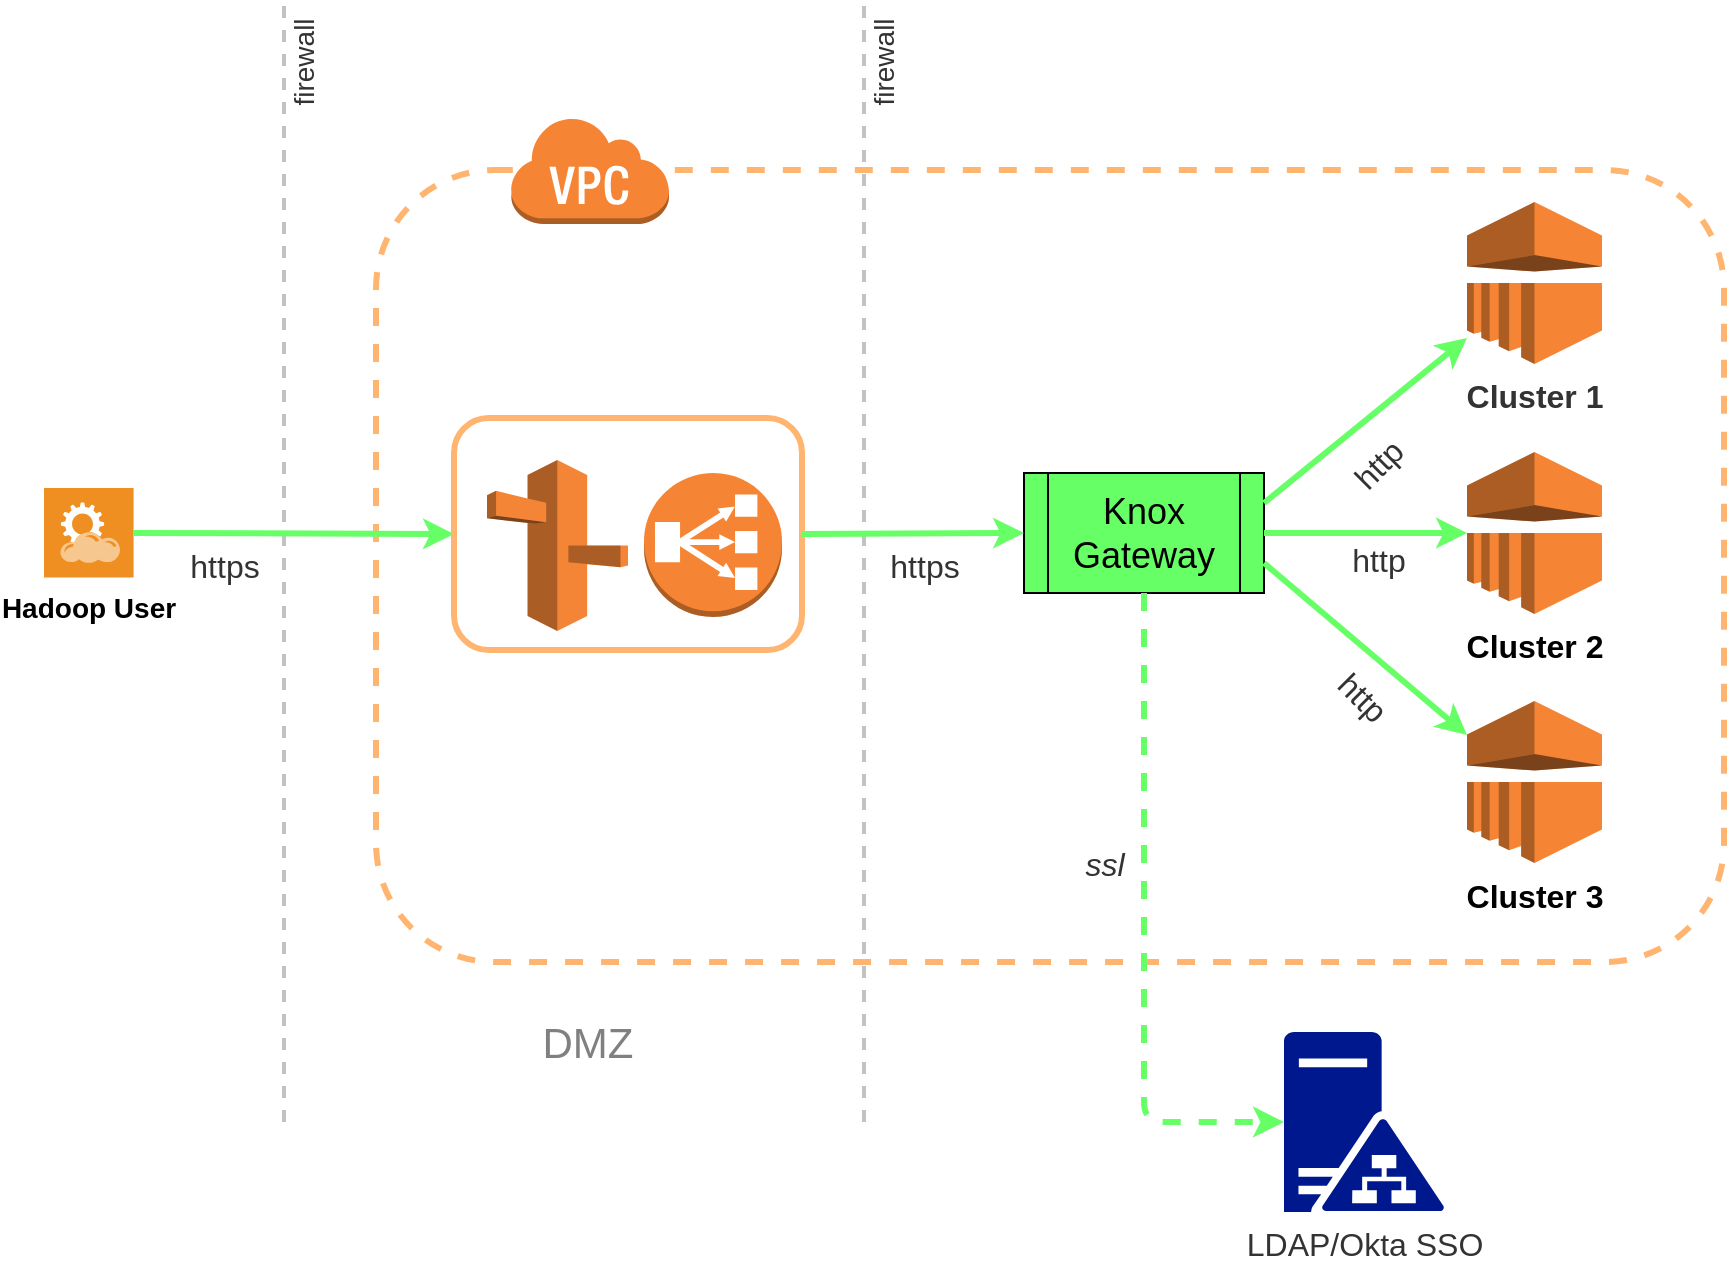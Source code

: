 <mxfile version="10.8.0" type="github"><diagram name="Page-1" id="aaaa8250-4180-3840-79b5-4cada1eebb92"><mxGraphModel dx="1398" dy="724" grid="1" gridSize="10" guides="1" tooltips="1" connect="1" arrows="1" fold="1" page="1" pageScale="1" pageWidth="1100" pageHeight="850" background="#ffffff" math="0" shadow="0"><root><mxCell id="0"/><mxCell id="1" parent="0"/><mxCell id="nFmiXf0jcU7KJvuhCaNH-19" value="" style="shape=rect;dashed=1;strokeColor=#FFB570;fillColor=none;fontSize=14;fontColor=#0078D7;align=center;html=1;rounded=1;strokeWidth=3;" vertex="1" parent="1"><mxGeometry x="256" y="234" width="674" height="396" as="geometry"/></mxCell><mxCell id="nFmiXf0jcU7KJvuhCaNH-6" value="" style="outlineConnect=0;dashed=0;verticalLabelPosition=bottom;verticalAlign=top;align=center;html=1;shape=mxgraph.aws3.classic_load_balancer;fillColor=#F58534;gradientColor=none;" vertex="1" parent="1"><mxGeometry x="390" y="385.5" width="69" height="72" as="geometry"/></mxCell><mxCell id="nFmiXf0jcU7KJvuhCaNH-7" value="Knox &lt;br style=&quot;font-size: 18px;&quot;&gt;Gateway" style="shape=process;whiteSpace=wrap;html=1;backgroundOutline=1;fontSize=18;fillColor=#66FF66;" vertex="1" parent="1"><mxGeometry x="580" y="385.5" width="120" height="60" as="geometry"/></mxCell><mxCell id="nFmiXf0jcU7KJvuhCaNH-9" value="Cluster 1" style="outlineConnect=0;dashed=0;verticalLabelPosition=bottom;verticalAlign=top;align=center;html=1;shape=mxgraph.aws3.emr;fillColor=#F58534;gradientColor=none;fontSize=16;fontStyle=1;fontColor=#333333;" vertex="1" parent="1"><mxGeometry x="801.5" y="250" width="67.5" height="81" as="geometry"/></mxCell><mxCell id="nFmiXf0jcU7KJvuhCaNH-11" value="Cluster 2" style="outlineConnect=0;dashed=0;verticalLabelPosition=bottom;verticalAlign=top;align=center;html=1;shape=mxgraph.aws3.emr;fillColor=#F58534;gradientColor=none;fontSize=16;fontStyle=1" vertex="1" parent="1"><mxGeometry x="801.5" y="375" width="67.5" height="81" as="geometry"/></mxCell><mxCell id="nFmiXf0jcU7KJvuhCaNH-12" value="Cluster 3" style="outlineConnect=0;dashed=0;verticalLabelPosition=bottom;verticalAlign=top;align=center;html=1;shape=mxgraph.aws3.emr;fillColor=#F58534;gradientColor=none;fontSize=16;fontStyle=1" vertex="1" parent="1"><mxGeometry x="801.5" y="499.5" width="67.5" height="81" as="geometry"/></mxCell><mxCell id="nFmiXf0jcU7KJvuhCaNH-13" value="" style="endArrow=classic;html=1;exitX=1;exitY=0.25;exitDx=0;exitDy=0;strokeColor=#66FF66;strokeWidth=3;" edge="1" parent="1" source="nFmiXf0jcU7KJvuhCaNH-7" target="nFmiXf0jcU7KJvuhCaNH-9"><mxGeometry width="50" height="50" relative="1" as="geometry"><mxPoint x="651.5" y="395.5" as="sourcePoint"/><mxPoint x="701.5" y="345.5" as="targetPoint"/></mxGeometry></mxCell><mxCell id="nFmiXf0jcU7KJvuhCaNH-14" value="" style="endArrow=classic;html=1;exitX=1;exitY=0.5;exitDx=0;exitDy=0;entryX=0;entryY=0.5;entryDx=0;entryDy=0;entryPerimeter=0;strokeColor=#66FF66;strokeWidth=3;" edge="1" parent="1" source="nFmiXf0jcU7KJvuhCaNH-7" target="nFmiXf0jcU7KJvuhCaNH-11"><mxGeometry width="50" height="50" relative="1" as="geometry"><mxPoint x="671.5" y="410.5" as="sourcePoint"/><mxPoint x="811.5" y="321.867" as="targetPoint"/></mxGeometry></mxCell><mxCell id="nFmiXf0jcU7KJvuhCaNH-15" value="" style="endArrow=classic;html=1;exitX=1;exitY=0.75;exitDx=0;exitDy=0;entryX=0;entryY=0.21;entryDx=0;entryDy=0;entryPerimeter=0;strokeColor=#66FF66;strokeWidth=3;" edge="1" parent="1" source="nFmiXf0jcU7KJvuhCaNH-7" target="nFmiXf0jcU7KJvuhCaNH-12"><mxGeometry width="50" height="50" relative="1" as="geometry"><mxPoint x="631.5" y="679.5" as="sourcePoint"/><mxPoint x="681.5" y="629.5" as="targetPoint"/></mxGeometry></mxCell><mxCell id="nFmiXf0jcU7KJvuhCaNH-16" value="" style="outlineConnect=0;dashed=0;verticalLabelPosition=bottom;verticalAlign=top;align=center;html=1;shape=mxgraph.aws3.route_53;fillColor=#F58536;gradientColor=none;" vertex="1" parent="1"><mxGeometry x="311.5" y="379" width="70.5" height="85.5" as="geometry"/></mxCell><mxCell id="nFmiXf0jcU7KJvuhCaNH-17" value="Hadoop User" style="shadow=0;dashed=0;html=1;strokeColor=none;fillColor=#EF8F21;labelPosition=center;verticalLabelPosition=bottom;verticalAlign=top;align=center;outlineConnect=0;shape=mxgraph.veeam.2d.restful_apis;fontStyle=1;fontSize=14;" vertex="1" parent="1"><mxGeometry x="90" y="393" width="44.8" height="44.8" as="geometry"/></mxCell><mxCell id="nFmiXf0jcU7KJvuhCaNH-20" value="" style="endArrow=none;dashed=1;html=1;fillColor=#ffe6cc;strokeColor=#C2C2C2;strokeWidth=2;" edge="1" parent="1"><mxGeometry width="50" height="50" relative="1" as="geometry"><mxPoint x="210" y="710" as="sourcePoint"/><mxPoint x="210" y="150" as="targetPoint"/></mxGeometry></mxCell><mxCell id="nFmiXf0jcU7KJvuhCaNH-21" value="" style="endArrow=none;dashed=1;html=1;fillColor=#ffe6cc;strokeColor=#C2C2C2;strokeWidth=2;" edge="1" parent="1"><mxGeometry width="50" height="50" relative="1" as="geometry"><mxPoint x="500" y="710" as="sourcePoint"/><mxPoint x="500" y="150" as="targetPoint"/></mxGeometry></mxCell><mxCell id="nFmiXf0jcU7KJvuhCaNH-23" value="DMZ" style="text;html=1;strokeColor=none;fillColor=none;align=center;verticalAlign=middle;whiteSpace=wrap;rounded=0;dashed=1;fontStyle=0;fontSize=21;fontColor=#808080;" vertex="1" parent="1"><mxGeometry x="342" y="660" width="40" height="20" as="geometry"/></mxCell><mxCell id="nFmiXf0jcU7KJvuhCaNH-25" value="firewall" style="text;html=1;strokeColor=none;fillColor=none;align=center;verticalAlign=middle;whiteSpace=wrap;rounded=0;dashed=1;fontSize=14;fontColor=#333333;rotation=-90;" vertex="1" parent="1"><mxGeometry x="490" y="170" width="40" height="20" as="geometry"/></mxCell><mxCell id="nFmiXf0jcU7KJvuhCaNH-26" value="firewall" style="text;html=1;strokeColor=none;fillColor=none;align=center;verticalAlign=middle;whiteSpace=wrap;rounded=0;dashed=1;fontSize=14;fontColor=#333333;rotation=-90;" vertex="1" parent="1"><mxGeometry x="200" y="170" width="40" height="20" as="geometry"/></mxCell><mxCell id="nFmiXf0jcU7KJvuhCaNH-28" value="" style="endArrow=classic;html=1;strokeColor=#66FF66;strokeWidth=3;fontSize=16;fontColor=#66FF66;entryX=0;entryY=0.5;entryDx=0;entryDy=0;" edge="1" parent="1" source="nFmiXf0jcU7KJvuhCaNH-17" target="nFmiXf0jcU7KJvuhCaNH-29"><mxGeometry width="50" height="50" relative="1" as="geometry"><mxPoint x="120" y="560" as="sourcePoint"/><mxPoint x="170" y="510" as="targetPoint"/></mxGeometry></mxCell><mxCell id="nFmiXf0jcU7KJvuhCaNH-31" value="https" style="text;html=1;resizable=0;points=[];align=center;verticalAlign=middle;labelBackgroundColor=#ffffff;fontSize=16;fontColor=#333333;fontStyle=0" vertex="1" connectable="0" parent="nFmiXf0jcU7KJvuhCaNH-28"><mxGeometry x="-0.461" y="2" relative="1" as="geometry"><mxPoint x="2" y="18.5" as="offset"/></mxGeometry></mxCell><mxCell id="nFmiXf0jcU7KJvuhCaNH-29" value="" style="shape=rect;strokeColor=#FFB570;fillColor=none;fontSize=14;fontColor=#0078D7;align=center;html=1;rounded=1;strokeWidth=3;" vertex="1" parent="1"><mxGeometry x="295" y="358" width="174" height="116" as="geometry"/></mxCell><mxCell id="nFmiXf0jcU7KJvuhCaNH-30" value="" style="endArrow=classic;html=1;strokeColor=#66FF66;strokeWidth=3;fontSize=16;fontColor=#66FF66;entryX=0;entryY=0.5;entryDx=0;entryDy=0;exitX=1;exitY=0.5;exitDx=0;exitDy=0;" edge="1" parent="1" source="nFmiXf0jcU7KJvuhCaNH-29" target="nFmiXf0jcU7KJvuhCaNH-7"><mxGeometry width="50" height="50" relative="1" as="geometry"><mxPoint x="144.8" y="428.351" as="sourcePoint"/><mxPoint x="305" y="428" as="targetPoint"/></mxGeometry></mxCell><mxCell id="nFmiXf0jcU7KJvuhCaNH-32" value="https" style="text;html=1;resizable=0;points=[];align=center;verticalAlign=middle;labelBackgroundColor=#ffffff;fontSize=16;fontColor=#333333;fontStyle=0" vertex="1" connectable="0" parent="nFmiXf0jcU7KJvuhCaNH-30"><mxGeometry x="0.151" y="-3" relative="1" as="geometry"><mxPoint x="-3" y="13" as="offset"/></mxGeometry></mxCell><mxCell id="nFmiXf0jcU7KJvuhCaNH-36" value="" style="outlineConnect=0;dashed=0;verticalLabelPosition=bottom;verticalAlign=top;align=center;html=1;shape=mxgraph.aws3.virtual_private_cloud;fillColor=#F58534;gradientColor=none;rounded=1;strokeColor=#FFB570;strokeWidth=3;fontSize=21;fontColor=#333333;" vertex="1" parent="1"><mxGeometry x="323" y="207" width="79.5" height="54" as="geometry"/></mxCell><mxCell id="nFmiXf0jcU7KJvuhCaNH-37" value="LDAP/Okta SSO" style="pointerEvents=1;shadow=0;dashed=0;html=1;strokeColor=none;labelPosition=center;verticalLabelPosition=bottom;verticalAlign=top;align=center;shape=mxgraph.mscae.enterprise.ad_fs;fillColor=#00188D;rounded=1;fontSize=16;fontColor=#333333;" vertex="1" parent="1"><mxGeometry x="710" y="665" width="80" height="90" as="geometry"/></mxCell><mxCell id="nFmiXf0jcU7KJvuhCaNH-38" value="" style="endArrow=classic;html=1;strokeColor=#66FF66;strokeWidth=3;fontSize=16;fontColor=#66FF66;exitX=0.5;exitY=1;exitDx=0;exitDy=0;entryX=0;entryY=0.5;entryDx=0;entryDy=0;entryPerimeter=0;dashed=1;" edge="1" parent="1" source="nFmiXf0jcU7KJvuhCaNH-7" target="nFmiXf0jcU7KJvuhCaNH-37"><mxGeometry width="50" height="50" relative="1" as="geometry"><mxPoint x="479" y="426" as="sourcePoint"/><mxPoint x="640" y="700" as="targetPoint"/><Array as="points"><mxPoint x="640" y="710"/></Array></mxGeometry></mxCell><mxCell id="nFmiXf0jcU7KJvuhCaNH-39" value="ssl" style="text;html=1;resizable=0;points=[];align=center;verticalAlign=middle;labelBackgroundColor=#ffffff;fontSize=16;fontColor=#333333;fontStyle=2" vertex="1" connectable="0" parent="nFmiXf0jcU7KJvuhCaNH-38"><mxGeometry x="0.151" y="-3" relative="1" as="geometry"><mxPoint x="-17" y="-57.5" as="offset"/></mxGeometry></mxCell><mxCell id="nFmiXf0jcU7KJvuhCaNH-44" value="http&lt;br&gt;" style="text;html=1;resizable=0;points=[];align=center;verticalAlign=middle;labelBackgroundColor=#ffffff;fontSize=16;fontColor=#333333;fontStyle=0;rotation=45;" vertex="1" connectable="0" parent="1"><mxGeometry x="760" y="490" as="geometry"><mxPoint x="-3" y="13" as="offset"/></mxGeometry></mxCell><mxCell id="nFmiXf0jcU7KJvuhCaNH-45" value="http&lt;br&gt;" style="text;html=1;resizable=0;points=[];align=center;verticalAlign=middle;labelBackgroundColor=#ffffff;fontSize=16;fontColor=#333333;fontStyle=0;rotation=0;" vertex="1" connectable="0" parent="1"><mxGeometry x="760" y="415.5" as="geometry"><mxPoint x="-3" y="13" as="offset"/></mxGeometry></mxCell><mxCell id="nFmiXf0jcU7KJvuhCaNH-46" value="http&lt;br&gt;" style="text;html=1;resizable=0;points=[];align=center;verticalAlign=middle;labelBackgroundColor=#ffffff;fontSize=16;fontColor=#333333;fontStyle=0;rotation=-45;" vertex="1" connectable="0" parent="1"><mxGeometry x="750" y="370" as="geometry"><mxPoint x="-3" y="13" as="offset"/></mxGeometry></mxCell></root></mxGraphModel></diagram></mxfile>